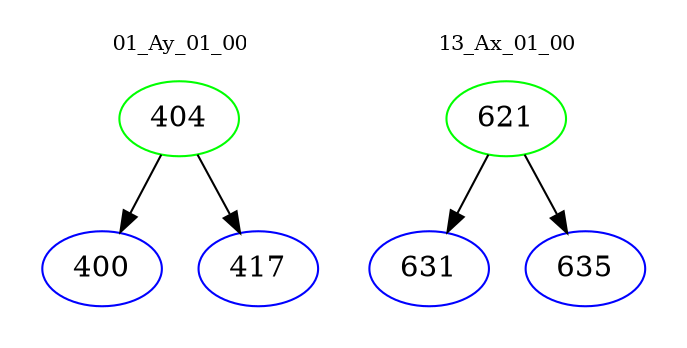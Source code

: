 digraph{
subgraph cluster_0 {
color = white
label = "01_Ay_01_00";
fontsize=10;
T0_404 [label="404", color="green"]
T0_404 -> T0_400 [color="black"]
T0_400 [label="400", color="blue"]
T0_404 -> T0_417 [color="black"]
T0_417 [label="417", color="blue"]
}
subgraph cluster_1 {
color = white
label = "13_Ax_01_00";
fontsize=10;
T1_621 [label="621", color="green"]
T1_621 -> T1_631 [color="black"]
T1_631 [label="631", color="blue"]
T1_621 -> T1_635 [color="black"]
T1_635 [label="635", color="blue"]
}
}

